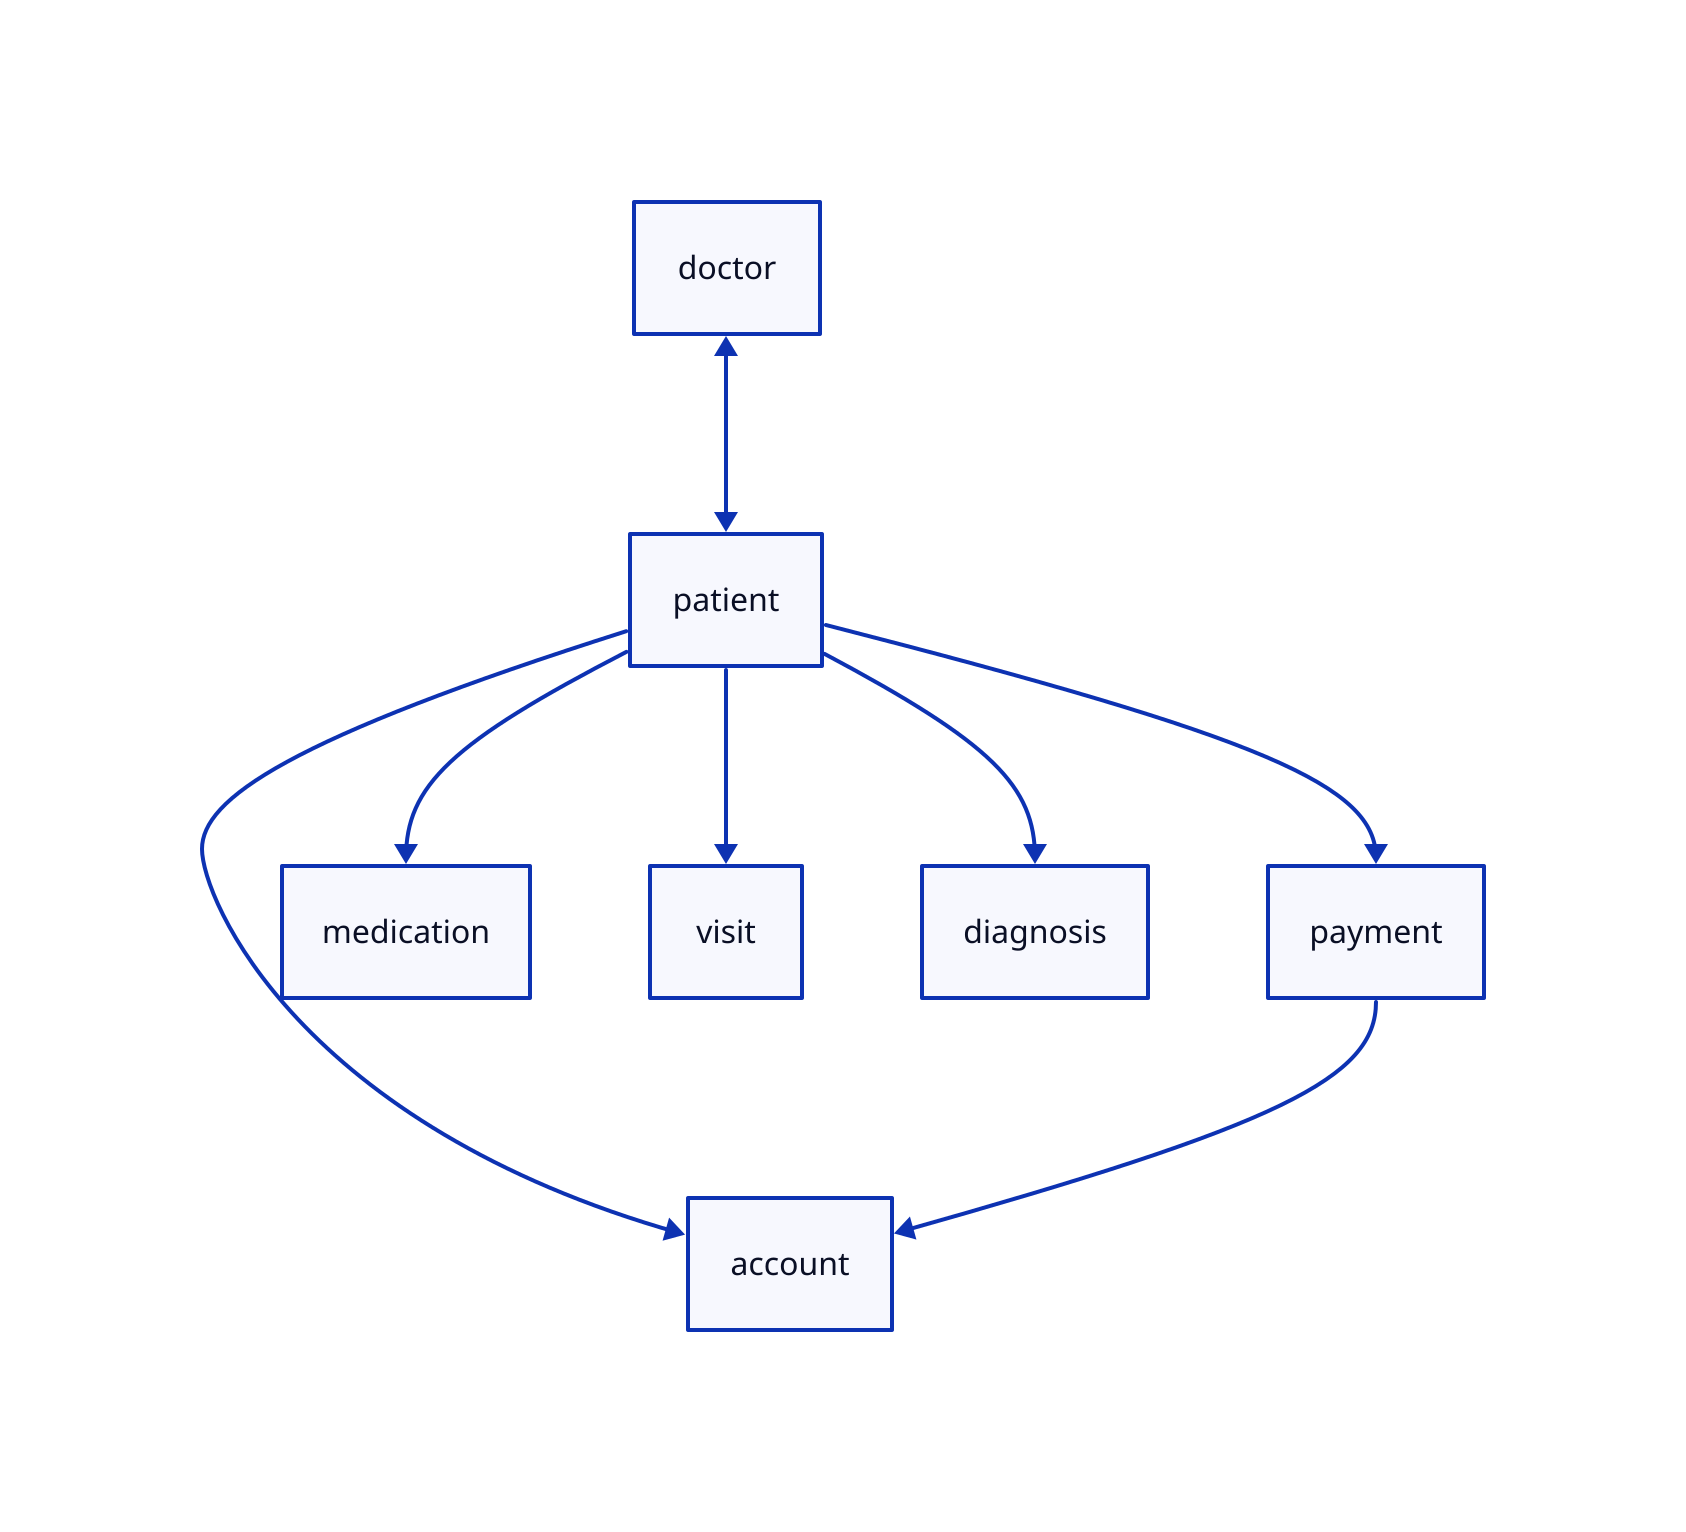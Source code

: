 doctor <-> patient
patient -> account
patient -> payment
patient -> medication
patient -> visit
patient -> diagnosis
payment -> account